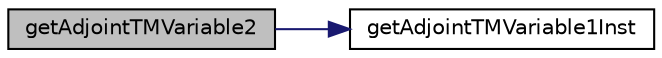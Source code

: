 digraph "getAdjointTMVariable2"
{
  bgcolor="transparent";
  edge [fontname="Helvetica",fontsize="10",labelfontname="Helvetica",labelfontsize="10"];
  node [fontname="Helvetica",fontsize="10",shape=record];
  rankdir="LR";
  Node1 [label="getAdjointTMVariable2",height=0.2,width=0.4,color="black", fillcolor="grey75", style="filled" fontcolor="black"];
  Node1 -> Node2 [color="midnightblue",fontsize="10",style="solid",fontname="Helvetica"];
  Node2 [label="getAdjointTMVariable1Inst",height=0.2,width=0.4,color="black",URL="$classFoam_1_1incompressibleAdjoint_1_1adjointRASModel.html#a060046868c0b4711b8435c4a38fa26dc",tooltip="Return non-constant reference to adjoint turbulence model variable 1. "];
}
